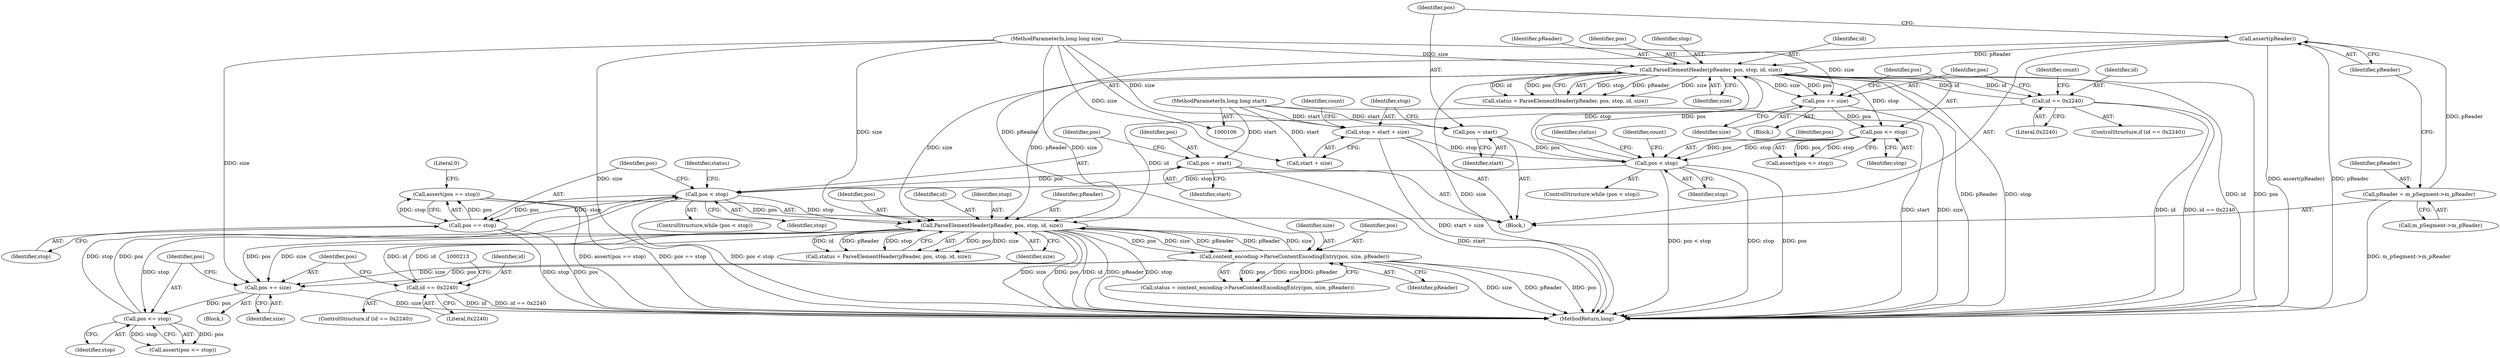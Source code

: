 digraph "1_Android_cc274e2abe8b2a6698a5c47d8aa4bb45f1f9538d_49@API" {
"1000246" [label="(Call,assert(pos == stop))"];
"1000247" [label="(Call,pos == stop)"];
"1000186" [label="(Call,pos < stop)"];
"1000243" [label="(Call,pos <= stop)"];
"1000239" [label="(Call,pos += size)"];
"1000223" [label="(Call,content_encoding->ParseContentEncodingEntry(pos, size, pReader))"];
"1000195" [label="(Call,ParseElementHeader(pReader, pos, stop, id, size))"];
"1000141" [label="(Call,ParseElementHeader(pReader, pos, stop, id, size))"];
"1000115" [label="(Call,assert(pReader))"];
"1000110" [label="(Call,pReader = m_pSegment->m_pReader)"];
"1000132" [label="(Call,pos < stop)"];
"1000163" [label="(Call,pos <= stop)"];
"1000159" [label="(Call,pos += size)"];
"1000108" [label="(MethodParameterIn,long long size)"];
"1000118" [label="(Call,pos = start)"];
"1000107" [label="(MethodParameterIn,long long start)"];
"1000122" [label="(Call,stop = start + size)"];
"1000154" [label="(Call,id == 0x2240)"];
"1000208" [label="(Call,id == 0x2240)"];
"1000182" [label="(Call,pos = start)"];
"1000193" [label="(Call,status = ParseElementHeader(pReader, pos, stop, id, size))"];
"1000199" [label="(Identifier,id)"];
"1000142" [label="(Identifier,pReader)"];
"1000221" [label="(Call,status = content_encoding->ParseContentEncodingEntry(pos, size, pReader))"];
"1000118" [label="(Call,pos = start)"];
"1000183" [label="(Identifier,pos)"];
"1000139" [label="(Call,status = ParseElementHeader(pReader, pos, stop, id, size))"];
"1000129" [label="(Identifier,count)"];
"1000246" [label="(Call,assert(pos == stop))"];
"1000200" [label="(Identifier,size)"];
"1000251" [label="(Literal,0)"];
"1000119" [label="(Identifier,pos)"];
"1000111" [label="(Identifier,pReader)"];
"1000161" [label="(Identifier,size)"];
"1000243" [label="(Call,pos <= stop)"];
"1000165" [label="(Identifier,stop)"];
"1000158" [label="(Identifier,count)"];
"1000163" [label="(Call,pos <= stop)"];
"1000207" [label="(ControlStructure,if (id == 0x2240))"];
"1000245" [label="(Identifier,stop)"];
"1000160" [label="(Identifier,pos)"];
"1000208" [label="(Call,id == 0x2240)"];
"1000244" [label="(Identifier,pos)"];
"1000159" [label="(Call,pos += size)"];
"1000162" [label="(Call,assert(pos <= stop))"];
"1000132" [label="(Call,pos < stop)"];
"1000120" [label="(Identifier,start)"];
"1000224" [label="(Identifier,pos)"];
"1000156" [label="(Literal,0x2240)"];
"1000143" [label="(Identifier,pos)"];
"1000210" [label="(Literal,0x2240)"];
"1000134" [label="(Identifier,stop)"];
"1000122" [label="(Call,stop = start + size)"];
"1000115" [label="(Call,assert(pReader))"];
"1000140" [label="(Identifier,status)"];
"1000155" [label="(Identifier,id)"];
"1000247" [label="(Call,pos == stop)"];
"1000189" [label="(Block,)"];
"1000144" [label="(Identifier,stop)"];
"1000240" [label="(Identifier,pos)"];
"1000241" [label="(Identifier,size)"];
"1000153" [label="(ControlStructure,if (id == 0x2240))"];
"1000226" [label="(Identifier,pReader)"];
"1000186" [label="(Call,pos < stop)"];
"1000185" [label="(ControlStructure,while (pos < stop))"];
"1000141" [label="(Call,ParseElementHeader(pReader, pos, stop, id, size))"];
"1000110" [label="(Call,pReader = m_pSegment->m_pReader)"];
"1000252" [label="(MethodReturn,long)"];
"1000242" [label="(Call,assert(pos <= stop))"];
"1000168" [label="(Identifier,count)"];
"1000248" [label="(Identifier,pos)"];
"1000198" [label="(Identifier,stop)"];
"1000135" [label="(Block,)"];
"1000124" [label="(Call,start + size)"];
"1000123" [label="(Identifier,stop)"];
"1000209" [label="(Identifier,id)"];
"1000116" [label="(Identifier,pReader)"];
"1000133" [label="(Identifier,pos)"];
"1000187" [label="(Identifier,pos)"];
"1000188" [label="(Identifier,stop)"];
"1000196" [label="(Identifier,pReader)"];
"1000107" [label="(MethodParameterIn,long long start)"];
"1000223" [label="(Call,content_encoding->ParseContentEncodingEntry(pos, size, pReader))"];
"1000184" [label="(Identifier,start)"];
"1000109" [label="(Block,)"];
"1000145" [label="(Identifier,id)"];
"1000225" [label="(Identifier,size)"];
"1000164" [label="(Identifier,pos)"];
"1000112" [label="(Call,m_pSegment->m_pReader)"];
"1000131" [label="(ControlStructure,while (pos < stop))"];
"1000182" [label="(Call,pos = start)"];
"1000239" [label="(Call,pos += size)"];
"1000197" [label="(Identifier,pos)"];
"1000195" [label="(Call,ParseElementHeader(pReader, pos, stop, id, size))"];
"1000146" [label="(Identifier,size)"];
"1000108" [label="(MethodParameterIn,long long size)"];
"1000154" [label="(Call,id == 0x2240)"];
"1000249" [label="(Identifier,stop)"];
"1000194" [label="(Identifier,status)"];
"1000246" -> "1000109"  [label="AST: "];
"1000246" -> "1000247"  [label="CFG: "];
"1000247" -> "1000246"  [label="AST: "];
"1000251" -> "1000246"  [label="CFG: "];
"1000246" -> "1000252"  [label="DDG: assert(pos == stop)"];
"1000246" -> "1000252"  [label="DDG: pos == stop"];
"1000247" -> "1000246"  [label="DDG: pos"];
"1000247" -> "1000246"  [label="DDG: stop"];
"1000247" -> "1000249"  [label="CFG: "];
"1000248" -> "1000247"  [label="AST: "];
"1000249" -> "1000247"  [label="AST: "];
"1000247" -> "1000252"  [label="DDG: pos"];
"1000247" -> "1000252"  [label="DDG: stop"];
"1000186" -> "1000247"  [label="DDG: pos"];
"1000186" -> "1000247"  [label="DDG: stop"];
"1000186" -> "1000185"  [label="AST: "];
"1000186" -> "1000188"  [label="CFG: "];
"1000187" -> "1000186"  [label="AST: "];
"1000188" -> "1000186"  [label="AST: "];
"1000194" -> "1000186"  [label="CFG: "];
"1000248" -> "1000186"  [label="CFG: "];
"1000186" -> "1000252"  [label="DDG: pos < stop"];
"1000243" -> "1000186"  [label="DDG: pos"];
"1000243" -> "1000186"  [label="DDG: stop"];
"1000182" -> "1000186"  [label="DDG: pos"];
"1000132" -> "1000186"  [label="DDG: stop"];
"1000186" -> "1000195"  [label="DDG: pos"];
"1000186" -> "1000195"  [label="DDG: stop"];
"1000243" -> "1000242"  [label="AST: "];
"1000243" -> "1000245"  [label="CFG: "];
"1000244" -> "1000243"  [label="AST: "];
"1000245" -> "1000243"  [label="AST: "];
"1000242" -> "1000243"  [label="CFG: "];
"1000243" -> "1000242"  [label="DDG: pos"];
"1000243" -> "1000242"  [label="DDG: stop"];
"1000239" -> "1000243"  [label="DDG: pos"];
"1000195" -> "1000243"  [label="DDG: stop"];
"1000239" -> "1000189"  [label="AST: "];
"1000239" -> "1000241"  [label="CFG: "];
"1000240" -> "1000239"  [label="AST: "];
"1000241" -> "1000239"  [label="AST: "];
"1000244" -> "1000239"  [label="CFG: "];
"1000239" -> "1000252"  [label="DDG: size"];
"1000223" -> "1000239"  [label="DDG: size"];
"1000223" -> "1000239"  [label="DDG: pos"];
"1000195" -> "1000239"  [label="DDG: size"];
"1000195" -> "1000239"  [label="DDG: pos"];
"1000108" -> "1000239"  [label="DDG: size"];
"1000223" -> "1000221"  [label="AST: "];
"1000223" -> "1000226"  [label="CFG: "];
"1000224" -> "1000223"  [label="AST: "];
"1000225" -> "1000223"  [label="AST: "];
"1000226" -> "1000223"  [label="AST: "];
"1000221" -> "1000223"  [label="CFG: "];
"1000223" -> "1000252"  [label="DDG: size"];
"1000223" -> "1000252"  [label="DDG: pReader"];
"1000223" -> "1000252"  [label="DDG: pos"];
"1000223" -> "1000195"  [label="DDG: pReader"];
"1000223" -> "1000195"  [label="DDG: size"];
"1000223" -> "1000221"  [label="DDG: pos"];
"1000223" -> "1000221"  [label="DDG: size"];
"1000223" -> "1000221"  [label="DDG: pReader"];
"1000195" -> "1000223"  [label="DDG: pos"];
"1000195" -> "1000223"  [label="DDG: size"];
"1000195" -> "1000223"  [label="DDG: pReader"];
"1000108" -> "1000223"  [label="DDG: size"];
"1000195" -> "1000193"  [label="AST: "];
"1000195" -> "1000200"  [label="CFG: "];
"1000196" -> "1000195"  [label="AST: "];
"1000197" -> "1000195"  [label="AST: "];
"1000198" -> "1000195"  [label="AST: "];
"1000199" -> "1000195"  [label="AST: "];
"1000200" -> "1000195"  [label="AST: "];
"1000193" -> "1000195"  [label="CFG: "];
"1000195" -> "1000252"  [label="DDG: size"];
"1000195" -> "1000252"  [label="DDG: pos"];
"1000195" -> "1000252"  [label="DDG: id"];
"1000195" -> "1000252"  [label="DDG: pReader"];
"1000195" -> "1000252"  [label="DDG: stop"];
"1000195" -> "1000193"  [label="DDG: pos"];
"1000195" -> "1000193"  [label="DDG: size"];
"1000195" -> "1000193"  [label="DDG: id"];
"1000195" -> "1000193"  [label="DDG: pReader"];
"1000195" -> "1000193"  [label="DDG: stop"];
"1000141" -> "1000195"  [label="DDG: pReader"];
"1000141" -> "1000195"  [label="DDG: size"];
"1000115" -> "1000195"  [label="DDG: pReader"];
"1000208" -> "1000195"  [label="DDG: id"];
"1000154" -> "1000195"  [label="DDG: id"];
"1000108" -> "1000195"  [label="DDG: size"];
"1000195" -> "1000208"  [label="DDG: id"];
"1000141" -> "1000139"  [label="AST: "];
"1000141" -> "1000146"  [label="CFG: "];
"1000142" -> "1000141"  [label="AST: "];
"1000143" -> "1000141"  [label="AST: "];
"1000144" -> "1000141"  [label="AST: "];
"1000145" -> "1000141"  [label="AST: "];
"1000146" -> "1000141"  [label="AST: "];
"1000139" -> "1000141"  [label="CFG: "];
"1000141" -> "1000252"  [label="DDG: pReader"];
"1000141" -> "1000252"  [label="DDG: stop"];
"1000141" -> "1000252"  [label="DDG: id"];
"1000141" -> "1000252"  [label="DDG: pos"];
"1000141" -> "1000252"  [label="DDG: size"];
"1000141" -> "1000139"  [label="DDG: stop"];
"1000141" -> "1000139"  [label="DDG: pReader"];
"1000141" -> "1000139"  [label="DDG: size"];
"1000141" -> "1000139"  [label="DDG: id"];
"1000141" -> "1000139"  [label="DDG: pos"];
"1000115" -> "1000141"  [label="DDG: pReader"];
"1000132" -> "1000141"  [label="DDG: pos"];
"1000132" -> "1000141"  [label="DDG: stop"];
"1000154" -> "1000141"  [label="DDG: id"];
"1000108" -> "1000141"  [label="DDG: size"];
"1000141" -> "1000154"  [label="DDG: id"];
"1000141" -> "1000159"  [label="DDG: size"];
"1000141" -> "1000159"  [label="DDG: pos"];
"1000141" -> "1000163"  [label="DDG: stop"];
"1000115" -> "1000109"  [label="AST: "];
"1000115" -> "1000116"  [label="CFG: "];
"1000116" -> "1000115"  [label="AST: "];
"1000119" -> "1000115"  [label="CFG: "];
"1000115" -> "1000252"  [label="DDG: assert(pReader)"];
"1000115" -> "1000252"  [label="DDG: pReader"];
"1000110" -> "1000115"  [label="DDG: pReader"];
"1000110" -> "1000109"  [label="AST: "];
"1000110" -> "1000112"  [label="CFG: "];
"1000111" -> "1000110"  [label="AST: "];
"1000112" -> "1000110"  [label="AST: "];
"1000116" -> "1000110"  [label="CFG: "];
"1000110" -> "1000252"  [label="DDG: m_pSegment->m_pReader"];
"1000132" -> "1000131"  [label="AST: "];
"1000132" -> "1000134"  [label="CFG: "];
"1000133" -> "1000132"  [label="AST: "];
"1000134" -> "1000132"  [label="AST: "];
"1000140" -> "1000132"  [label="CFG: "];
"1000168" -> "1000132"  [label="CFG: "];
"1000132" -> "1000252"  [label="DDG: pos < stop"];
"1000132" -> "1000252"  [label="DDG: stop"];
"1000132" -> "1000252"  [label="DDG: pos"];
"1000163" -> "1000132"  [label="DDG: pos"];
"1000163" -> "1000132"  [label="DDG: stop"];
"1000118" -> "1000132"  [label="DDG: pos"];
"1000122" -> "1000132"  [label="DDG: stop"];
"1000163" -> "1000162"  [label="AST: "];
"1000163" -> "1000165"  [label="CFG: "];
"1000164" -> "1000163"  [label="AST: "];
"1000165" -> "1000163"  [label="AST: "];
"1000162" -> "1000163"  [label="CFG: "];
"1000163" -> "1000162"  [label="DDG: pos"];
"1000163" -> "1000162"  [label="DDG: stop"];
"1000159" -> "1000163"  [label="DDG: pos"];
"1000159" -> "1000135"  [label="AST: "];
"1000159" -> "1000161"  [label="CFG: "];
"1000160" -> "1000159"  [label="AST: "];
"1000161" -> "1000159"  [label="AST: "];
"1000164" -> "1000159"  [label="CFG: "];
"1000159" -> "1000252"  [label="DDG: size"];
"1000108" -> "1000159"  [label="DDG: size"];
"1000108" -> "1000106"  [label="AST: "];
"1000108" -> "1000252"  [label="DDG: size"];
"1000108" -> "1000122"  [label="DDG: size"];
"1000108" -> "1000124"  [label="DDG: size"];
"1000118" -> "1000109"  [label="AST: "];
"1000118" -> "1000120"  [label="CFG: "];
"1000119" -> "1000118"  [label="AST: "];
"1000120" -> "1000118"  [label="AST: "];
"1000123" -> "1000118"  [label="CFG: "];
"1000107" -> "1000118"  [label="DDG: start"];
"1000107" -> "1000106"  [label="AST: "];
"1000107" -> "1000252"  [label="DDG: start"];
"1000107" -> "1000122"  [label="DDG: start"];
"1000107" -> "1000124"  [label="DDG: start"];
"1000107" -> "1000182"  [label="DDG: start"];
"1000122" -> "1000109"  [label="AST: "];
"1000122" -> "1000124"  [label="CFG: "];
"1000123" -> "1000122"  [label="AST: "];
"1000124" -> "1000122"  [label="AST: "];
"1000129" -> "1000122"  [label="CFG: "];
"1000122" -> "1000252"  [label="DDG: start + size"];
"1000154" -> "1000153"  [label="AST: "];
"1000154" -> "1000156"  [label="CFG: "];
"1000155" -> "1000154"  [label="AST: "];
"1000156" -> "1000154"  [label="AST: "];
"1000158" -> "1000154"  [label="CFG: "];
"1000160" -> "1000154"  [label="CFG: "];
"1000154" -> "1000252"  [label="DDG: id"];
"1000154" -> "1000252"  [label="DDG: id == 0x2240"];
"1000208" -> "1000207"  [label="AST: "];
"1000208" -> "1000210"  [label="CFG: "];
"1000209" -> "1000208"  [label="AST: "];
"1000210" -> "1000208"  [label="AST: "];
"1000213" -> "1000208"  [label="CFG: "];
"1000240" -> "1000208"  [label="CFG: "];
"1000208" -> "1000252"  [label="DDG: id"];
"1000208" -> "1000252"  [label="DDG: id == 0x2240"];
"1000182" -> "1000109"  [label="AST: "];
"1000182" -> "1000184"  [label="CFG: "];
"1000183" -> "1000182"  [label="AST: "];
"1000184" -> "1000182"  [label="AST: "];
"1000187" -> "1000182"  [label="CFG: "];
"1000182" -> "1000252"  [label="DDG: start"];
}
